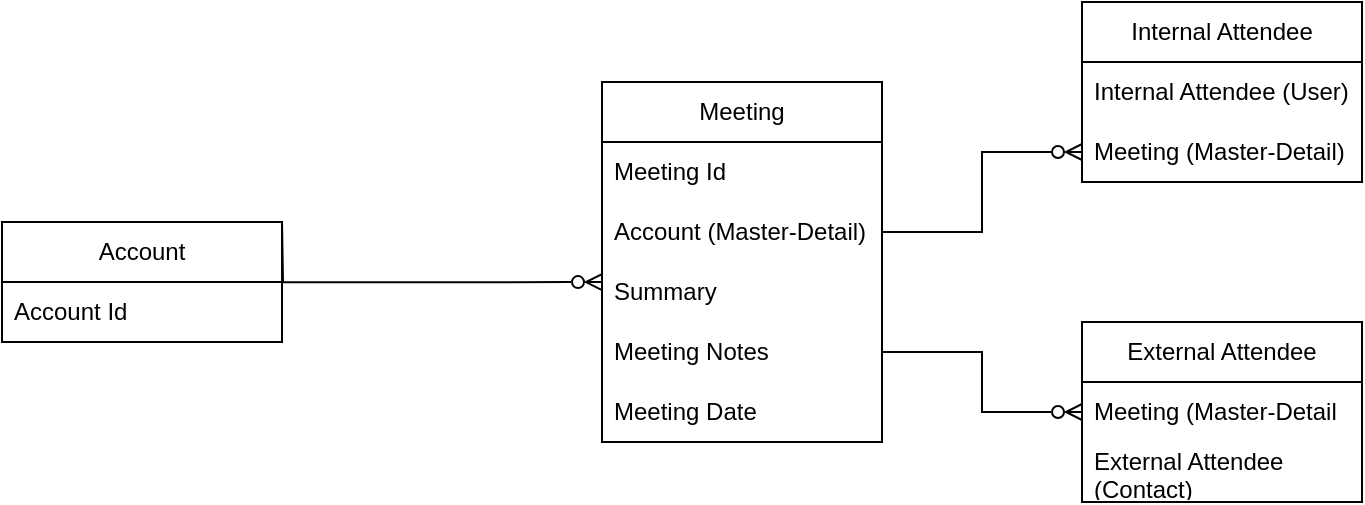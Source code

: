 <mxfile version="22.1.18" type="github">
  <diagram id="R2lEEEUBdFMjLlhIrx00" name="Page-1">
    <mxGraphModel dx="1000" dy="550" grid="1" gridSize="10" guides="1" tooltips="1" connect="1" arrows="1" fold="1" page="1" pageScale="1" pageWidth="850" pageHeight="1100" math="0" shadow="0" extFonts="Permanent Marker^https://fonts.googleapis.com/css?family=Permanent+Marker">
      <root>
        <mxCell id="0" />
        <mxCell id="1" parent="0" />
        <mxCell id="PYggItDcrpLdeYOfX02m-16" value="Account" style="swimlane;fontStyle=0;childLayout=stackLayout;horizontal=1;startSize=30;horizontalStack=0;resizeParent=1;resizeParentMax=0;resizeLast=0;collapsible=1;marginBottom=0;whiteSpace=wrap;html=1;" vertex="1" parent="1">
          <mxGeometry x="100" y="440" width="140" height="60" as="geometry" />
        </mxCell>
        <mxCell id="PYggItDcrpLdeYOfX02m-17" value="Account Id" style="text;strokeColor=none;fillColor=none;align=left;verticalAlign=middle;spacingLeft=4;spacingRight=4;overflow=hidden;points=[[0,0.5],[1,0.5]];portConstraint=eastwest;rotatable=0;whiteSpace=wrap;html=1;" vertex="1" parent="PYggItDcrpLdeYOfX02m-16">
          <mxGeometry y="30" width="140" height="30" as="geometry" />
        </mxCell>
        <mxCell id="PYggItDcrpLdeYOfX02m-20" value="Meeting" style="swimlane;fontStyle=0;childLayout=stackLayout;horizontal=1;startSize=30;horizontalStack=0;resizeParent=1;resizeParentMax=0;resizeLast=0;collapsible=1;marginBottom=0;whiteSpace=wrap;html=1;" vertex="1" parent="1">
          <mxGeometry x="400" y="370" width="140" height="180" as="geometry" />
        </mxCell>
        <mxCell id="PYggItDcrpLdeYOfX02m-21" value="Meeting Id" style="text;strokeColor=none;fillColor=none;align=left;verticalAlign=middle;spacingLeft=4;spacingRight=4;overflow=hidden;points=[[0,0.5],[1,0.5]];portConstraint=eastwest;rotatable=0;whiteSpace=wrap;html=1;" vertex="1" parent="PYggItDcrpLdeYOfX02m-20">
          <mxGeometry y="30" width="140" height="30" as="geometry" />
        </mxCell>
        <mxCell id="PYggItDcrpLdeYOfX02m-36" value="Account (Master-Detail)" style="text;strokeColor=none;fillColor=none;align=left;verticalAlign=middle;spacingLeft=4;spacingRight=4;overflow=hidden;points=[[0,0.5],[1,0.5]];portConstraint=eastwest;rotatable=0;whiteSpace=wrap;html=1;" vertex="1" parent="PYggItDcrpLdeYOfX02m-20">
          <mxGeometry y="60" width="140" height="30" as="geometry" />
        </mxCell>
        <mxCell id="PYggItDcrpLdeYOfX02m-22" value="Summary&lt;span style=&quot;white-space: pre;&quot;&gt;&#x9;&lt;/span&gt;" style="text;strokeColor=none;fillColor=none;align=left;verticalAlign=middle;spacingLeft=4;spacingRight=4;overflow=hidden;points=[[0,0.5],[1,0.5]];portConstraint=eastwest;rotatable=0;whiteSpace=wrap;html=1;" vertex="1" parent="PYggItDcrpLdeYOfX02m-20">
          <mxGeometry y="90" width="140" height="30" as="geometry" />
        </mxCell>
        <mxCell id="PYggItDcrpLdeYOfX02m-23" value="Meeting Notes" style="text;strokeColor=none;fillColor=none;align=left;verticalAlign=middle;spacingLeft=4;spacingRight=4;overflow=hidden;points=[[0,0.5],[1,0.5]];portConstraint=eastwest;rotatable=0;whiteSpace=wrap;html=1;" vertex="1" parent="PYggItDcrpLdeYOfX02m-20">
          <mxGeometry y="120" width="140" height="30" as="geometry" />
        </mxCell>
        <mxCell id="PYggItDcrpLdeYOfX02m-35" value="Meeting Date" style="text;strokeColor=none;fillColor=none;align=left;verticalAlign=middle;spacingLeft=4;spacingRight=4;overflow=hidden;points=[[0,0.5],[1,0.5]];portConstraint=eastwest;rotatable=0;whiteSpace=wrap;html=1;" vertex="1" parent="PYggItDcrpLdeYOfX02m-20">
          <mxGeometry y="150" width="140" height="30" as="geometry" />
        </mxCell>
        <mxCell id="PYggItDcrpLdeYOfX02m-24" value="Internal Attendee" style="swimlane;fontStyle=0;childLayout=stackLayout;horizontal=1;startSize=30;horizontalStack=0;resizeParent=1;resizeParentMax=0;resizeLast=0;collapsible=1;marginBottom=0;whiteSpace=wrap;html=1;" vertex="1" parent="1">
          <mxGeometry x="640" y="330" width="140" height="90" as="geometry" />
        </mxCell>
        <mxCell id="PYggItDcrpLdeYOfX02m-25" value="Internal Attendee (User)" style="text;strokeColor=none;fillColor=none;align=left;verticalAlign=middle;spacingLeft=4;spacingRight=4;overflow=hidden;points=[[0,0.5],[1,0.5]];portConstraint=eastwest;rotatable=0;whiteSpace=wrap;html=1;" vertex="1" parent="PYggItDcrpLdeYOfX02m-24">
          <mxGeometry y="30" width="140" height="30" as="geometry" />
        </mxCell>
        <mxCell id="PYggItDcrpLdeYOfX02m-26" value="Meeting (Master-Detail)" style="text;strokeColor=none;fillColor=none;align=left;verticalAlign=middle;spacingLeft=4;spacingRight=4;overflow=hidden;points=[[0,0.5],[1,0.5]];portConstraint=eastwest;rotatable=0;whiteSpace=wrap;html=1;" vertex="1" parent="PYggItDcrpLdeYOfX02m-24">
          <mxGeometry y="60" width="140" height="30" as="geometry" />
        </mxCell>
        <mxCell id="PYggItDcrpLdeYOfX02m-28" value="External Attendee" style="swimlane;fontStyle=0;childLayout=stackLayout;horizontal=1;startSize=30;horizontalStack=0;resizeParent=1;resizeParentMax=0;resizeLast=0;collapsible=1;marginBottom=0;whiteSpace=wrap;html=1;" vertex="1" parent="1">
          <mxGeometry x="640" y="490" width="140" height="90" as="geometry" />
        </mxCell>
        <mxCell id="PYggItDcrpLdeYOfX02m-29" value="Meeting (Master-Detail" style="text;strokeColor=none;fillColor=none;align=left;verticalAlign=middle;spacingLeft=4;spacingRight=4;overflow=hidden;points=[[0,0.5],[1,0.5]];portConstraint=eastwest;rotatable=0;whiteSpace=wrap;html=1;" vertex="1" parent="PYggItDcrpLdeYOfX02m-28">
          <mxGeometry y="30" width="140" height="30" as="geometry" />
        </mxCell>
        <mxCell id="PYggItDcrpLdeYOfX02m-37" value="External Attendee (Contact)" style="text;strokeColor=none;fillColor=none;align=left;verticalAlign=middle;spacingLeft=4;spacingRight=4;overflow=hidden;points=[[0,0.5],[1,0.5]];portConstraint=eastwest;rotatable=0;whiteSpace=wrap;html=1;" vertex="1" parent="PYggItDcrpLdeYOfX02m-28">
          <mxGeometry y="60" width="140" height="30" as="geometry" />
        </mxCell>
        <mxCell id="PYggItDcrpLdeYOfX02m-33" style="edgeStyle=orthogonalEdgeStyle;rounded=0;orthogonalLoop=1;jettySize=auto;html=1;entryX=0;entryY=0.335;entryDx=0;entryDy=0;entryPerimeter=0;endArrow=ERzeroToMany;endFill=0;" edge="1" parent="1" target="PYggItDcrpLdeYOfX02m-22">
          <mxGeometry relative="1" as="geometry">
            <mxPoint x="240" y="440.001" as="sourcePoint" />
            <mxPoint x="395.52" y="440.04" as="targetPoint" />
          </mxGeometry>
        </mxCell>
        <mxCell id="PYggItDcrpLdeYOfX02m-38" value="" style="edgeStyle=orthogonalEdgeStyle;rounded=0;orthogonalLoop=1;jettySize=auto;html=1;endArrow=ERzeroToMany;endFill=0;" edge="1" parent="1" source="PYggItDcrpLdeYOfX02m-36" target="PYggItDcrpLdeYOfX02m-26">
          <mxGeometry relative="1" as="geometry" />
        </mxCell>
        <mxCell id="PYggItDcrpLdeYOfX02m-39" value="" style="edgeStyle=orthogonalEdgeStyle;rounded=0;orthogonalLoop=1;jettySize=auto;html=1;endArrow=ERzeroToMany;endFill=0;" edge="1" parent="1" source="PYggItDcrpLdeYOfX02m-23" target="PYggItDcrpLdeYOfX02m-29">
          <mxGeometry relative="1" as="geometry" />
        </mxCell>
      </root>
    </mxGraphModel>
  </diagram>
</mxfile>
